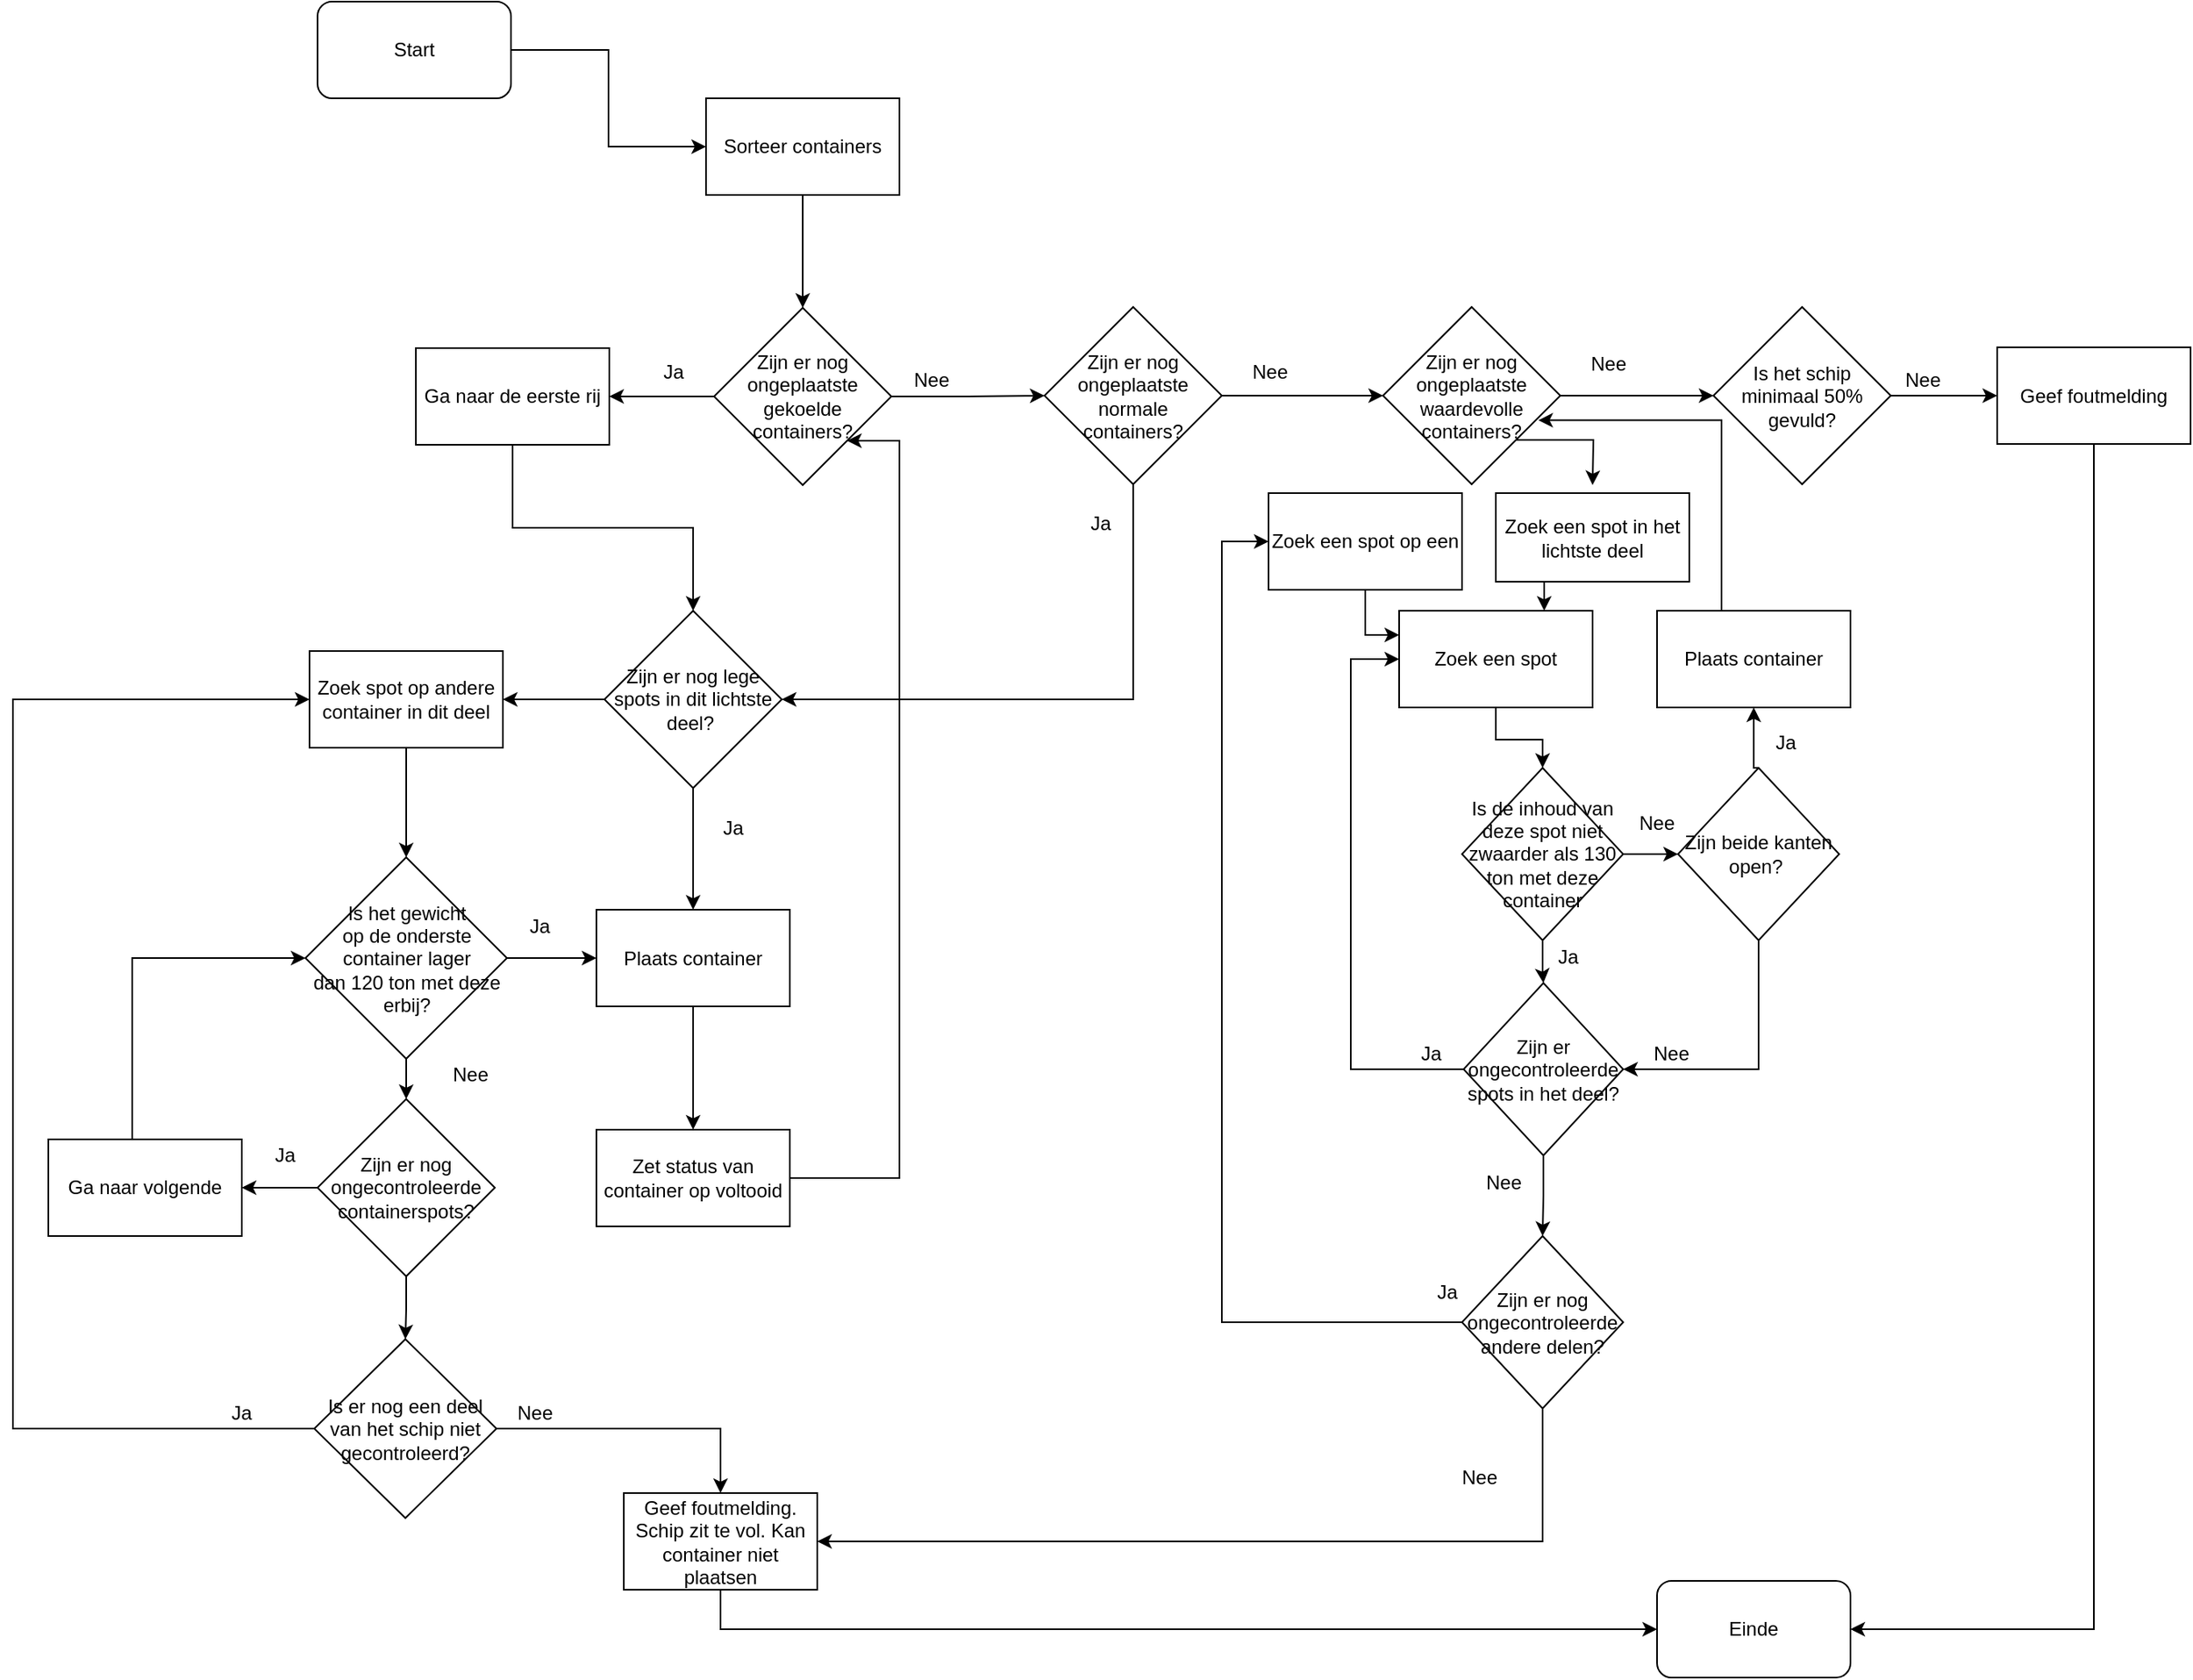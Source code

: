 <mxfile version="10.6.2" type="github"><diagram id="HmoZlSi0s8DFxVs4Jk21" name="Page-1"><mxGraphModel dx="1991" dy="1091" grid="1" gridSize="10" guides="1" tooltips="1" connect="1" arrows="1" fold="1" page="1" pageScale="1" pageWidth="1654" pageHeight="1169" math="0" shadow="0"><root><mxCell id="0"/><mxCell id="1" parent="0"/><mxCell id="JVj_359UFk88NML5kWht-1" value="" style="edgeStyle=orthogonalEdgeStyle;rounded=0;orthogonalLoop=1;jettySize=auto;html=1;" edge="1" parent="1" source="JVj_359UFk88NML5kWht-2" target="JVj_359UFk88NML5kWht-4"><mxGeometry relative="1" as="geometry"/></mxCell><mxCell id="JVj_359UFk88NML5kWht-2" value="Start" style="rounded=1;whiteSpace=wrap;html=1;" vertex="1" parent="1"><mxGeometry x="229" y="110" width="120" height="60" as="geometry"/></mxCell><mxCell id="JVj_359UFk88NML5kWht-3" value="" style="edgeStyle=orthogonalEdgeStyle;rounded=0;orthogonalLoop=1;jettySize=auto;html=1;entryX=0.5;entryY=0;entryDx=0;entryDy=0;" edge="1" parent="1" source="JVj_359UFk88NML5kWht-4" target="JVj_359UFk88NML5kWht-8"><mxGeometry relative="1" as="geometry"><mxPoint x="530" y="210" as="targetPoint"/></mxGeometry></mxCell><mxCell id="JVj_359UFk88NML5kWht-4" value="Sorteer containers&lt;br&gt;" style="rounded=0;whiteSpace=wrap;html=1;" vertex="1" parent="1"><mxGeometry x="470" y="170" width="120" height="60" as="geometry"/></mxCell><mxCell id="JVj_359UFk88NML5kWht-6" value="" style="edgeStyle=orthogonalEdgeStyle;rounded=0;orthogonalLoop=1;jettySize=auto;html=1;" edge="1" parent="1" source="JVj_359UFk88NML5kWht-8" target="JVj_359UFk88NML5kWht-21"><mxGeometry relative="1" as="geometry"/></mxCell><mxCell id="JVj_359UFk88NML5kWht-7" value="" style="edgeStyle=orthogonalEdgeStyle;rounded=0;orthogonalLoop=1;jettySize=auto;html=1;" edge="1" parent="1" source="JVj_359UFk88NML5kWht-8" target="JVj_359UFk88NML5kWht-11"><mxGeometry relative="1" as="geometry"/></mxCell><mxCell id="JVj_359UFk88NML5kWht-8" value="Zijn er nog ongeplaatste gekoelde containers?" style="rhombus;whiteSpace=wrap;html=1;" vertex="1" parent="1"><mxGeometry x="475" y="300" width="110" height="110" as="geometry"/></mxCell><mxCell id="JVj_359UFk88NML5kWht-9" value="" style="edgeStyle=orthogonalEdgeStyle;rounded=0;orthogonalLoop=1;jettySize=auto;html=1;" edge="1" parent="1" source="JVj_359UFk88NML5kWht-11" target="JVj_359UFk88NML5kWht-14"><mxGeometry relative="1" as="geometry"/></mxCell><mxCell id="JVj_359UFk88NML5kWht-10" value="" style="edgeStyle=orthogonalEdgeStyle;rounded=0;orthogonalLoop=1;jettySize=auto;html=1;entryX=1;entryY=0.5;entryDx=0;entryDy=0;" edge="1" parent="1" source="JVj_359UFk88NML5kWht-11" target="JVj_359UFk88NML5kWht-19"><mxGeometry relative="1" as="geometry"><mxPoint x="735" y="489.5" as="targetPoint"/><Array as="points"><mxPoint x="735" y="543"/></Array></mxGeometry></mxCell><mxCell id="JVj_359UFk88NML5kWht-11" value="Zijn er nog ongeplaatste normale containers?" style="rhombus;whiteSpace=wrap;html=1;" vertex="1" parent="1"><mxGeometry x="680" y="299.5" width="110" height="110" as="geometry"/></mxCell><mxCell id="JVj_359UFk88NML5kWht-12" value="" style="edgeStyle=orthogonalEdgeStyle;rounded=0;orthogonalLoop=1;jettySize=auto;html=1;" edge="1" parent="1" source="JVj_359UFk88NML5kWht-14" target="JVj_359UFk88NML5kWht-16"><mxGeometry relative="1" as="geometry"/></mxCell><mxCell id="JVj_359UFk88NML5kWht-13" style="edgeStyle=orthogonalEdgeStyle;rounded=0;orthogonalLoop=1;jettySize=auto;html=1;exitX=1;exitY=1;exitDx=0;exitDy=0;" edge="1" parent="1" source="JVj_359UFk88NML5kWht-14"><mxGeometry relative="1" as="geometry"><mxPoint x="1020" y="410.0" as="targetPoint"/></mxGeometry></mxCell><mxCell id="JVj_359UFk88NML5kWht-14" value="Zijn er nog ongeplaatste waardevolle containers?" style="rhombus;whiteSpace=wrap;html=1;" vertex="1" parent="1"><mxGeometry x="890" y="299.5" width="110" height="110" as="geometry"/></mxCell><mxCell id="JVj_359UFk88NML5kWht-15" value="" style="edgeStyle=orthogonalEdgeStyle;rounded=0;orthogonalLoop=1;jettySize=auto;html=1;entryX=0;entryY=0.5;entryDx=0;entryDy=0;" edge="1" parent="1" source="JVj_359UFk88NML5kWht-16" target="JVj_359UFk88NML5kWht-44"><mxGeometry relative="1" as="geometry"><mxPoint x="1285" y="354.5" as="targetPoint"/></mxGeometry></mxCell><mxCell id="JVj_359UFk88NML5kWht-16" value="Is het schip minimaal 50% gevuld?" style="rhombus;whiteSpace=wrap;html=1;" vertex="1" parent="1"><mxGeometry x="1095" y="299.5" width="110" height="110" as="geometry"/></mxCell><mxCell id="JVj_359UFk88NML5kWht-17" value="" style="edgeStyle=orthogonalEdgeStyle;rounded=0;orthogonalLoop=1;jettySize=auto;html=1;" edge="1" parent="1" source="JVj_359UFk88NML5kWht-19" target="JVj_359UFk88NML5kWht-30"><mxGeometry relative="1" as="geometry"/></mxCell><mxCell id="JVj_359UFk88NML5kWht-18" value="" style="edgeStyle=orthogonalEdgeStyle;rounded=0;orthogonalLoop=1;jettySize=auto;html=1;" edge="1" parent="1" source="JVj_359UFk88NML5kWht-19" target="JVj_359UFk88NML5kWht-26"><mxGeometry relative="1" as="geometry"/></mxCell><mxCell id="JVj_359UFk88NML5kWht-19" value="Zijn er nog lege spots in dit lichtste deel?&amp;nbsp;" style="rhombus;whiteSpace=wrap;html=1;" vertex="1" parent="1"><mxGeometry x="407" y="488" width="110" height="110" as="geometry"/></mxCell><mxCell id="JVj_359UFk88NML5kWht-20" value="" style="edgeStyle=orthogonalEdgeStyle;rounded=0;orthogonalLoop=1;jettySize=auto;html=1;" edge="1" parent="1" source="JVj_359UFk88NML5kWht-21" target="JVj_359UFk88NML5kWht-19"><mxGeometry relative="1" as="geometry"/></mxCell><mxCell id="JVj_359UFk88NML5kWht-21" value="Ga naar de eerste rij" style="rounded=0;whiteSpace=wrap;html=1;" vertex="1" parent="1"><mxGeometry x="290" y="325" width="120" height="60" as="geometry"/></mxCell><mxCell id="JVj_359UFk88NML5kWht-22" value="" style="edgeStyle=orthogonalEdgeStyle;rounded=0;orthogonalLoop=1;jettySize=auto;html=1;" edge="1" parent="1" source="JVj_359UFk88NML5kWht-24" target="JVj_359UFk88NML5kWht-33"><mxGeometry relative="1" as="geometry"/></mxCell><mxCell id="JVj_359UFk88NML5kWht-23" value="" style="edgeStyle=orthogonalEdgeStyle;rounded=0;orthogonalLoop=1;jettySize=auto;html=1;" edge="1" parent="1" source="JVj_359UFk88NML5kWht-24" target="JVj_359UFk88NML5kWht-26"><mxGeometry relative="1" as="geometry"/></mxCell><mxCell id="JVj_359UFk88NML5kWht-24" value="Is het gewicht &lt;br&gt;op de onderste container lager &lt;br&gt;dan 120 ton met deze erbij?" style="rhombus;whiteSpace=wrap;html=1;" vertex="1" parent="1"><mxGeometry x="221.5" y="641" width="125" height="125" as="geometry"/></mxCell><mxCell id="JVj_359UFk88NML5kWht-25" value="" style="edgeStyle=orthogonalEdgeStyle;rounded=0;orthogonalLoop=1;jettySize=auto;html=1;" edge="1" parent="1" source="JVj_359UFk88NML5kWht-26" target="JVj_359UFk88NML5kWht-28"><mxGeometry relative="1" as="geometry"/></mxCell><mxCell id="JVj_359UFk88NML5kWht-26" value="Plaats container" style="rounded=0;whiteSpace=wrap;html=1;" vertex="1" parent="1"><mxGeometry x="402" y="673.5" width="120" height="60" as="geometry"/></mxCell><mxCell id="JVj_359UFk88NML5kWht-27" value="" style="edgeStyle=orthogonalEdgeStyle;rounded=0;orthogonalLoop=1;jettySize=auto;html=1;entryX=1;entryY=1;entryDx=0;entryDy=0;" edge="1" parent="1" source="JVj_359UFk88NML5kWht-28" target="JVj_359UFk88NML5kWht-8"><mxGeometry relative="1" as="geometry"><mxPoint x="590" y="400" as="targetPoint"/><Array as="points"><mxPoint x="590" y="840"/><mxPoint x="590" y="382"/></Array></mxGeometry></mxCell><mxCell id="JVj_359UFk88NML5kWht-28" value="Zet status van container op voltooid" style="rounded=0;whiteSpace=wrap;html=1;" vertex="1" parent="1"><mxGeometry x="402" y="810" width="120" height="60" as="geometry"/></mxCell><mxCell id="JVj_359UFk88NML5kWht-29" value="" style="edgeStyle=orthogonalEdgeStyle;rounded=0;orthogonalLoop=1;jettySize=auto;html=1;" edge="1" parent="1" source="JVj_359UFk88NML5kWht-30" target="JVj_359UFk88NML5kWht-24"><mxGeometry relative="1" as="geometry"/></mxCell><mxCell id="JVj_359UFk88NML5kWht-30" value="Zoek spot op andere container in dit deel" style="rounded=0;whiteSpace=wrap;html=1;" vertex="1" parent="1"><mxGeometry x="224" y="513" width="120" height="60" as="geometry"/></mxCell><mxCell id="JVj_359UFk88NML5kWht-31" value="" style="edgeStyle=orthogonalEdgeStyle;rounded=0;orthogonalLoop=1;jettySize=auto;html=1;" edge="1" parent="1" source="JVj_359UFk88NML5kWht-33" target="JVj_359UFk88NML5kWht-38"><mxGeometry relative="1" as="geometry"/></mxCell><mxCell id="JVj_359UFk88NML5kWht-32" value="" style="edgeStyle=orthogonalEdgeStyle;rounded=0;orthogonalLoop=1;jettySize=auto;html=1;entryX=0.5;entryY=0;entryDx=0;entryDy=0;" edge="1" parent="1" source="JVj_359UFk88NML5kWht-33" target="JVj_359UFk88NML5kWht-36"><mxGeometry relative="1" as="geometry"><mxPoint x="284.471" y="931.529" as="targetPoint"/></mxGeometry></mxCell><mxCell id="JVj_359UFk88NML5kWht-33" value="Zijn er nog ongecontroleerde containerspots?" style="rhombus;whiteSpace=wrap;html=1;" vertex="1" parent="1"><mxGeometry x="229" y="791" width="110" height="110" as="geometry"/></mxCell><mxCell id="JVj_359UFk88NML5kWht-34" value="" style="edgeStyle=orthogonalEdgeStyle;rounded=0;orthogonalLoop=1;jettySize=auto;html=1;entryX=0.5;entryY=0;entryDx=0;entryDy=0;" edge="1" parent="1" source="JVj_359UFk88NML5kWht-36" target="JVj_359UFk88NML5kWht-56"><mxGeometry relative="1" as="geometry"><mxPoint x="420" y="995.5" as="targetPoint"/></mxGeometry></mxCell><mxCell id="JVj_359UFk88NML5kWht-35" value="" style="edgeStyle=orthogonalEdgeStyle;rounded=0;orthogonalLoop=1;jettySize=auto;html=1;entryX=0;entryY=0.5;entryDx=0;entryDy=0;" edge="1" parent="1" source="JVj_359UFk88NML5kWht-36" target="JVj_359UFk88NML5kWht-30"><mxGeometry relative="1" as="geometry"><mxPoint x="147" y="995.5" as="targetPoint"/><Array as="points"><mxPoint x="40" y="995"/><mxPoint x="40" y="543"/></Array></mxGeometry></mxCell><mxCell id="JVj_359UFk88NML5kWht-36" value="Is er nog een deel van het schip niet gecontroleerd?" style="rhombus;whiteSpace=wrap;html=1;" vertex="1" parent="1"><mxGeometry x="227" y="940" width="113" height="111" as="geometry"/></mxCell><mxCell id="JVj_359UFk88NML5kWht-37" value="" style="edgeStyle=orthogonalEdgeStyle;rounded=0;orthogonalLoop=1;jettySize=auto;html=1;entryX=0;entryY=0.5;entryDx=0;entryDy=0;" edge="1" parent="1" source="JVj_359UFk88NML5kWht-38" target="JVj_359UFk88NML5kWht-24"><mxGeometry relative="1" as="geometry"><mxPoint x="122" y="700" as="targetPoint"/><Array as="points"><mxPoint x="114" y="704"/></Array></mxGeometry></mxCell><mxCell id="JVj_359UFk88NML5kWht-38" value="Ga naar volgende" style="rounded=0;whiteSpace=wrap;html=1;" vertex="1" parent="1"><mxGeometry x="62" y="816" width="120" height="60" as="geometry"/></mxCell><mxCell id="JVj_359UFk88NML5kWht-40" value="Ja" style="text;html=1;strokeColor=none;fillColor=none;align=center;verticalAlign=middle;whiteSpace=wrap;rounded=0;" vertex="1" parent="1"><mxGeometry x="430" y="330" width="40" height="20" as="geometry"/></mxCell><mxCell id="JVj_359UFk88NML5kWht-41" value="Ja" style="text;html=1;strokeColor=none;fillColor=none;align=center;verticalAlign=middle;whiteSpace=wrap;rounded=0;" vertex="1" parent="1"><mxGeometry x="467.029" y="613" width="40" height="20" as="geometry"/></mxCell><mxCell id="JVj_359UFk88NML5kWht-42" value="Ja" style="text;html=1;strokeColor=none;fillColor=none;align=center;verticalAlign=middle;whiteSpace=wrap;rounded=0;" vertex="1" parent="1"><mxGeometry x="189" y="816" width="40" height="20" as="geometry"/></mxCell><mxCell id="JVj_359UFk88NML5kWht-43" value="" style="edgeStyle=orthogonalEdgeStyle;rounded=0;orthogonalLoop=1;jettySize=auto;html=1;entryX=1;entryY=0.5;entryDx=0;entryDy=0;exitX=0.5;exitY=1;exitDx=0;exitDy=0;" edge="1" parent="1" source="JVj_359UFk88NML5kWht-44" target="JVj_359UFk88NML5kWht-46"><mxGeometry relative="1" as="geometry"><mxPoint x="1331" y="464.5" as="targetPoint"/></mxGeometry></mxCell><mxCell id="JVj_359UFk88NML5kWht-44" value="Geef foutmelding" style="rounded=0;whiteSpace=wrap;html=1;" vertex="1" parent="1"><mxGeometry x="1271" y="324.5" width="120" height="60" as="geometry"/></mxCell><mxCell id="JVj_359UFk88NML5kWht-45" value="Nee" style="text;html=1;strokeColor=none;fillColor=none;align=center;verticalAlign=middle;whiteSpace=wrap;rounded=0;" vertex="1" parent="1"><mxGeometry x="1205" y="334.5" width="40" height="20" as="geometry"/></mxCell><mxCell id="JVj_359UFk88NML5kWht-46" value="Einde" style="rounded=1;whiteSpace=wrap;html=1;" vertex="1" parent="1"><mxGeometry x="1060" y="1090" width="120" height="60" as="geometry"/></mxCell><mxCell id="JVj_359UFk88NML5kWht-47" value="Nee" style="text;html=1;strokeColor=none;fillColor=none;align=center;verticalAlign=middle;whiteSpace=wrap;rounded=0;" vertex="1" parent="1"><mxGeometry x="800" y="330" width="40" height="20" as="geometry"/></mxCell><mxCell id="JVj_359UFk88NML5kWht-48" value="Nee" style="text;html=1;strokeColor=none;fillColor=none;align=center;verticalAlign=middle;whiteSpace=wrap;rounded=0;" vertex="1" parent="1"><mxGeometry x="590" y="334.5" width="40" height="20" as="geometry"/></mxCell><mxCell id="JVj_359UFk88NML5kWht-49" value="Ja" style="text;html=1;strokeColor=none;fillColor=none;align=center;verticalAlign=middle;whiteSpace=wrap;rounded=0;" vertex="1" parent="1"><mxGeometry x="695" y="424" width="40" height="20" as="geometry"/></mxCell><mxCell id="JVj_359UFk88NML5kWht-50" value="Nee" style="text;html=1;strokeColor=none;fillColor=none;align=center;verticalAlign=middle;whiteSpace=wrap;rounded=0;" vertex="1" parent="1"><mxGeometry x="1010" y="324.5" width="40" height="20" as="geometry"/></mxCell><mxCell id="JVj_359UFk88NML5kWht-51" value="Ja" style="text;html=1;strokeColor=none;fillColor=none;align=center;verticalAlign=middle;whiteSpace=wrap;rounded=0;" vertex="1" parent="1"><mxGeometry x="950" y="419.5" width="40" height="20" as="geometry"/></mxCell><mxCell id="JVj_359UFk88NML5kWht-52" value="Ja" style="text;html=1;strokeColor=none;fillColor=none;align=center;verticalAlign=middle;whiteSpace=wrap;rounded=0;" vertex="1" parent="1"><mxGeometry x="346.529" y="673.5" width="40" height="20" as="geometry"/></mxCell><mxCell id="JVj_359UFk88NML5kWht-53" value="Nee" style="text;html=1;strokeColor=none;fillColor=none;align=center;verticalAlign=middle;whiteSpace=wrap;rounded=0;" vertex="1" parent="1"><mxGeometry x="304.029" y="766" width="40" height="20" as="geometry"/></mxCell><mxCell id="JVj_359UFk88NML5kWht-54" value="Nee" style="text;html=1;strokeColor=none;fillColor=none;align=center;verticalAlign=middle;whiteSpace=wrap;rounded=0;" vertex="1" parent="1"><mxGeometry x="344" y="975.5" width="40" height="20" as="geometry"/></mxCell><mxCell id="JVj_359UFk88NML5kWht-55" value="" style="edgeStyle=orthogonalEdgeStyle;rounded=0;orthogonalLoop=1;jettySize=auto;html=1;entryX=0;entryY=0.5;entryDx=0;entryDy=0;" edge="1" parent="1" source="JVj_359UFk88NML5kWht-56" target="JVj_359UFk88NML5kWht-46"><mxGeometry relative="1" as="geometry"><mxPoint x="619" y="1065.5" as="targetPoint"/><Array as="points"><mxPoint x="479" y="1120"/></Array></mxGeometry></mxCell><mxCell id="JVj_359UFk88NML5kWht-56" value="Geef foutmelding. Schip zit te vol. Kan container niet plaatsen" style="rounded=0;whiteSpace=wrap;html=1;" vertex="1" parent="1"><mxGeometry x="419" y="1035.5" width="120" height="60" as="geometry"/></mxCell><mxCell id="JVj_359UFk88NML5kWht-57" value="Ja" style="text;html=1;strokeColor=none;fillColor=none;align=center;verticalAlign=middle;whiteSpace=wrap;rounded=0;" vertex="1" parent="1"><mxGeometry x="162" y="975.5" width="40" height="20" as="geometry"/></mxCell><mxCell id="JVj_359UFk88NML5kWht-58" value="" style="edgeStyle=orthogonalEdgeStyle;rounded=0;orthogonalLoop=1;jettySize=auto;html=1;" edge="1" parent="1" source="JVj_359UFk88NML5kWht-59" target="JVj_359UFk88NML5kWht-62"><mxGeometry relative="1" as="geometry"/></mxCell><mxCell id="JVj_359UFk88NML5kWht-59" value="Zoek een spot" style="rounded=0;whiteSpace=wrap;html=1;" vertex="1" parent="1"><mxGeometry x="900" y="488" width="120" height="60" as="geometry"/></mxCell><mxCell id="JVj_359UFk88NML5kWht-60" value="" style="edgeStyle=orthogonalEdgeStyle;rounded=0;orthogonalLoop=1;jettySize=auto;html=1;" edge="1" parent="1" source="JVj_359UFk88NML5kWht-62" target="JVj_359UFk88NML5kWht-71"><mxGeometry relative="1" as="geometry"/></mxCell><mxCell id="JVj_359UFk88NML5kWht-61" value="" style="edgeStyle=orthogonalEdgeStyle;rounded=0;orthogonalLoop=1;jettySize=auto;html=1;" edge="1" parent="1" source="JVj_359UFk88NML5kWht-62" target="JVj_359UFk88NML5kWht-65"><mxGeometry relative="1" as="geometry"/></mxCell><mxCell id="JVj_359UFk88NML5kWht-62" value="Is de inhoud van deze spot niet zwaarder als 130 ton met deze container" style="rhombus;whiteSpace=wrap;html=1;" vertex="1" parent="1"><mxGeometry x="939" y="585.5" width="100" height="107" as="geometry"/></mxCell><mxCell id="JVj_359UFk88NML5kWht-63" value="" style="edgeStyle=orthogonalEdgeStyle;rounded=0;orthogonalLoop=1;jettySize=auto;html=1;" edge="1" parent="1" source="JVj_359UFk88NML5kWht-65" target="JVj_359UFk88NML5kWht-68"><mxGeometry relative="1" as="geometry"/></mxCell><mxCell id="JVj_359UFk88NML5kWht-64" value="" style="edgeStyle=orthogonalEdgeStyle;rounded=0;orthogonalLoop=1;jettySize=auto;html=1;entryX=0;entryY=0.5;entryDx=0;entryDy=0;" edge="1" parent="1" source="JVj_359UFk88NML5kWht-65" target="JVj_359UFk88NML5kWht-59"><mxGeometry relative="1" as="geometry"><mxPoint x="860.0" y="772.5" as="targetPoint"/><Array as="points"><mxPoint x="870" y="772"/><mxPoint x="870" y="518"/></Array></mxGeometry></mxCell><mxCell id="JVj_359UFk88NML5kWht-65" value="Zijn er ongecontroleerde spots in het deel?&lt;br&gt;" style="rhombus;whiteSpace=wrap;html=1;" vertex="1" parent="1"><mxGeometry x="940" y="719" width="99" height="107" as="geometry"/></mxCell><mxCell id="JVj_359UFk88NML5kWht-66" style="edgeStyle=orthogonalEdgeStyle;rounded=0;orthogonalLoop=1;jettySize=auto;html=1;exitX=0;exitY=0.5;exitDx=0;exitDy=0;entryX=0;entryY=0.5;entryDx=0;entryDy=0;" edge="1" parent="1" source="JVj_359UFk88NML5kWht-68" target="JVj_359UFk88NML5kWht-77"><mxGeometry relative="1" as="geometry"><Array as="points"><mxPoint x="790" y="930"/><mxPoint x="790" y="445"/></Array></mxGeometry></mxCell><mxCell id="JVj_359UFk88NML5kWht-67" style="edgeStyle=orthogonalEdgeStyle;rounded=0;orthogonalLoop=1;jettySize=auto;html=1;exitX=0.5;exitY=1;exitDx=0;exitDy=0;entryX=1;entryY=0.5;entryDx=0;entryDy=0;" edge="1" parent="1" source="JVj_359UFk88NML5kWht-68" target="JVj_359UFk88NML5kWht-56"><mxGeometry relative="1" as="geometry"/></mxCell><mxCell id="JVj_359UFk88NML5kWht-68" value="Zijn er nog ongecontroleerde andere delen?&lt;br&gt;" style="rhombus;whiteSpace=wrap;html=1;" vertex="1" parent="1"><mxGeometry x="939" y="876" width="100" height="107" as="geometry"/></mxCell><mxCell id="JVj_359UFk88NML5kWht-69" style="edgeStyle=orthogonalEdgeStyle;rounded=0;orthogonalLoop=1;jettySize=auto;html=1;exitX=0.5;exitY=0;exitDx=0;exitDy=0;entryX=0.5;entryY=1;entryDx=0;entryDy=0;" edge="1" parent="1" source="JVj_359UFk88NML5kWht-71" target="JVj_359UFk88NML5kWht-73"><mxGeometry relative="1" as="geometry"/></mxCell><mxCell id="JVj_359UFk88NML5kWht-70" style="edgeStyle=orthogonalEdgeStyle;rounded=0;orthogonalLoop=1;jettySize=auto;html=1;exitX=0.5;exitY=1;exitDx=0;exitDy=0;entryX=1;entryY=0.5;entryDx=0;entryDy=0;" edge="1" parent="1" source="JVj_359UFk88NML5kWht-71" target="JVj_359UFk88NML5kWht-65"><mxGeometry relative="1" as="geometry"/></mxCell><mxCell id="JVj_359UFk88NML5kWht-71" value="Zijn beide kanten open?&amp;nbsp;" style="rhombus;whiteSpace=wrap;html=1;" vertex="1" parent="1"><mxGeometry x="1073" y="585.5" width="100" height="107" as="geometry"/></mxCell><mxCell id="JVj_359UFk88NML5kWht-72" style="edgeStyle=orthogonalEdgeStyle;rounded=0;orthogonalLoop=1;jettySize=auto;html=1;exitX=0.5;exitY=0;exitDx=0;exitDy=0;entryX=0.876;entryY=0.639;entryDx=0;entryDy=0;entryPerimeter=0;" edge="1" parent="1" source="JVj_359UFk88NML5kWht-73" target="JVj_359UFk88NML5kWht-14"><mxGeometry relative="1" as="geometry"><Array as="points"><mxPoint x="1100" y="488"/><mxPoint x="1100" y="370"/></Array></mxGeometry></mxCell><mxCell id="JVj_359UFk88NML5kWht-73" value="Plaats container" style="rounded=0;whiteSpace=wrap;html=1;" vertex="1" parent="1"><mxGeometry x="1060" y="488" width="120" height="60" as="geometry"/></mxCell><mxCell id="JVj_359UFk88NML5kWht-74" style="edgeStyle=orthogonalEdgeStyle;rounded=0;orthogonalLoop=1;jettySize=auto;html=1;exitX=0.25;exitY=1;exitDx=0;exitDy=0;entryX=0.75;entryY=0;entryDx=0;entryDy=0;" edge="1" parent="1" source="JVj_359UFk88NML5kWht-75" target="JVj_359UFk88NML5kWht-59"><mxGeometry relative="1" as="geometry"/></mxCell><mxCell id="JVj_359UFk88NML5kWht-75" value="Zoek een spot in het lichtste deel" style="rounded=0;whiteSpace=wrap;html=1;" vertex="1" parent="1"><mxGeometry x="960" y="415" width="120" height="55" as="geometry"/></mxCell><mxCell id="JVj_359UFk88NML5kWht-76" style="edgeStyle=orthogonalEdgeStyle;rounded=0;orthogonalLoop=1;jettySize=auto;html=1;exitX=0.5;exitY=1;exitDx=0;exitDy=0;entryX=0;entryY=0.25;entryDx=0;entryDy=0;" edge="1" parent="1" source="JVj_359UFk88NML5kWht-77" target="JVj_359UFk88NML5kWht-59"><mxGeometry relative="1" as="geometry"><Array as="points"><mxPoint x="879" y="503"/></Array></mxGeometry></mxCell><mxCell id="JVj_359UFk88NML5kWht-77" value="Zoek een spot op een" style="rounded=0;whiteSpace=wrap;html=1;" vertex="1" parent="1"><mxGeometry x="819" y="415" width="120" height="60" as="geometry"/></mxCell><mxCell id="JVj_359UFk88NML5kWht-78" value="Ja" style="text;html=1;strokeColor=none;fillColor=none;align=center;verticalAlign=middle;whiteSpace=wrap;rounded=0;" vertex="1" parent="1"><mxGeometry x="900" y="752.5" width="40" height="20" as="geometry"/></mxCell><mxCell id="JVj_359UFk88NML5kWht-79" value="Ja" style="text;html=1;strokeColor=none;fillColor=none;align=center;verticalAlign=middle;whiteSpace=wrap;rounded=0;" vertex="1" parent="1"><mxGeometry x="910" y="901" width="40" height="20" as="geometry"/></mxCell><mxCell id="JVj_359UFk88NML5kWht-80" value="Nee" style="text;html=1;strokeColor=none;fillColor=none;align=center;verticalAlign=middle;whiteSpace=wrap;rounded=0;" vertex="1" parent="1"><mxGeometry x="930" y="1015.5" width="40" height="20" as="geometry"/></mxCell><mxCell id="JVj_359UFk88NML5kWht-81" value="Nee" style="text;html=1;strokeColor=none;fillColor=none;align=center;verticalAlign=middle;whiteSpace=wrap;rounded=0;" vertex="1" parent="1"><mxGeometry x="945" y="833" width="40" height="20" as="geometry"/></mxCell><mxCell id="JVj_359UFk88NML5kWht-82" value="Nee" style="text;html=1;strokeColor=none;fillColor=none;align=center;verticalAlign=middle;whiteSpace=wrap;rounded=0;" vertex="1" parent="1"><mxGeometry x="1040" y="610" width="40" height="20" as="geometry"/></mxCell><mxCell id="JVj_359UFk88NML5kWht-83" value="Ja" style="text;html=1;strokeColor=none;fillColor=none;align=center;verticalAlign=middle;whiteSpace=wrap;rounded=0;" vertex="1" parent="1"><mxGeometry x="985" y="692.5" width="40" height="20" as="geometry"/></mxCell><mxCell id="JVj_359UFk88NML5kWht-84" value="Ja" style="text;html=1;strokeColor=none;fillColor=none;align=center;verticalAlign=middle;whiteSpace=wrap;rounded=0;" vertex="1" parent="1"><mxGeometry x="1120" y="560" width="40" height="20" as="geometry"/></mxCell><mxCell id="JVj_359UFk88NML5kWht-85" value="Nee" style="text;html=1;strokeColor=none;fillColor=none;align=center;verticalAlign=middle;whiteSpace=wrap;rounded=0;" vertex="1" parent="1"><mxGeometry x="1049" y="752.5" width="40" height="20" as="geometry"/></mxCell></root></mxGraphModel></diagram></mxfile>